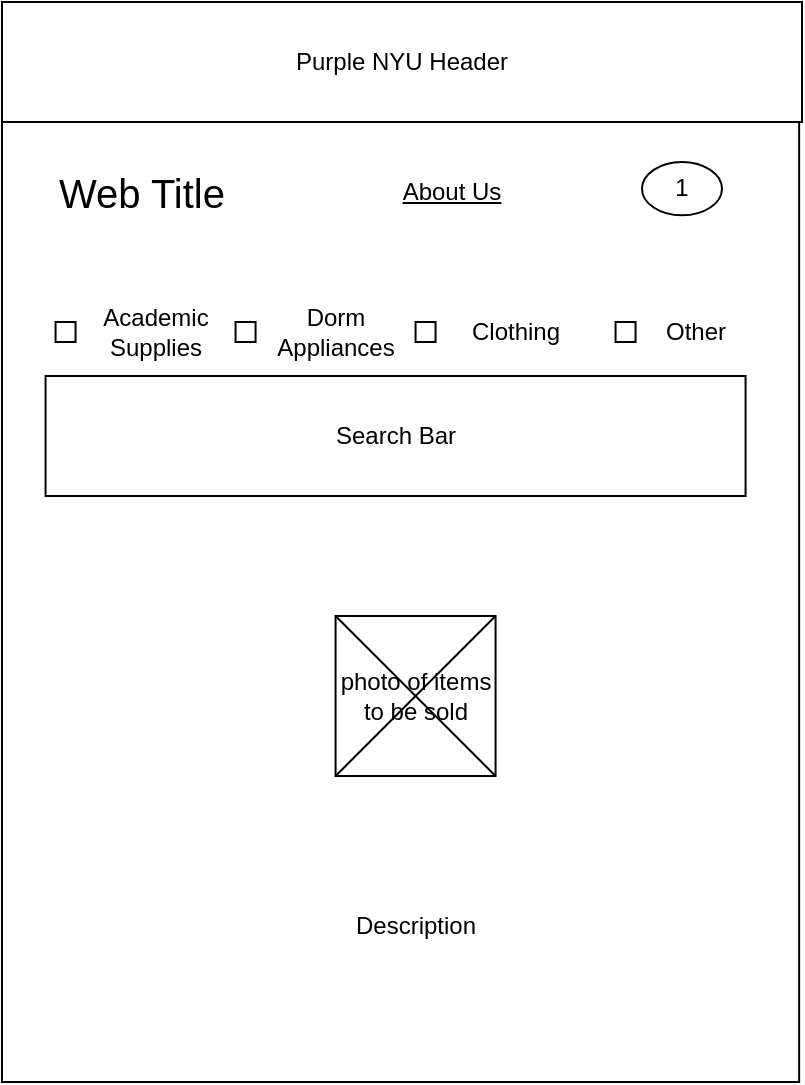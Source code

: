 <mxfile version="16.6.2" type="google"><diagram id="NxhQ8uELD6oKARxzNCUM" name="Page-1"><mxGraphModel dx="1343" dy="832" grid="1" gridSize="10" guides="1" tooltips="1" connect="1" arrows="1" fold="1" page="1" pageScale="1" pageWidth="850" pageHeight="1100" math="0" shadow="0"><root><mxCell id="0"/><mxCell id="1" parent="0"/><mxCell id="CVLNChl2CHtFoYUn4a8L-1" value="" style="rounded=0;whiteSpace=wrap;html=1;" vertex="1" parent="1"><mxGeometry x="670" y="80" width="398.57" height="540" as="geometry"/></mxCell><mxCell id="kHJc39hxuJQTu0zjO5Ph-11" value="Search Bar" style="rounded=0;whiteSpace=wrap;html=1;fontSize=12;" parent="1" vertex="1"><mxGeometry x="691.78" y="267" width="350" height="60" as="geometry"/></mxCell><mxCell id="kHJc39hxuJQTu0zjO5Ph-21" value="Other" style="text;html=1;strokeColor=none;fillColor=none;align=center;verticalAlign=middle;whiteSpace=wrap;rounded=0;fontSize=12;" parent="1" vertex="1"><mxGeometry x="986.78" y="230" width="60" height="30" as="geometry"/></mxCell><mxCell id="HqFK-wNKJ4bb4MxMpH9_-1" value="Academic Supplies" style="text;html=1;strokeColor=none;fillColor=none;align=center;verticalAlign=middle;whiteSpace=wrap;rounded=0;fontSize=12;" parent="1" vertex="1"><mxGeometry x="716.78" y="230" width="60" height="30" as="geometry"/></mxCell><mxCell id="HqFK-wNKJ4bb4MxMpH9_-2" value="Dorm Appliances" style="text;html=1;strokeColor=none;fillColor=none;align=center;verticalAlign=middle;whiteSpace=wrap;rounded=0;fontSize=12;" parent="1" vertex="1"><mxGeometry x="806.78" y="230" width="60" height="30" as="geometry"/></mxCell><mxCell id="HqFK-wNKJ4bb4MxMpH9_-3" value="Clothing" style="text;html=1;strokeColor=none;fillColor=none;align=center;verticalAlign=middle;whiteSpace=wrap;rounded=0;fontSize=12;" parent="1" vertex="1"><mxGeometry x="896.78" y="230" width="60" height="30" as="geometry"/></mxCell><mxCell id="HqFK-wNKJ4bb4MxMpH9_-4" value="" style="whiteSpace=wrap;html=1;aspect=fixed;" parent="1" vertex="1"><mxGeometry x="696.78" y="240" width="10" height="10" as="geometry"/></mxCell><mxCell id="HqFK-wNKJ4bb4MxMpH9_-5" value="" style="whiteSpace=wrap;html=1;aspect=fixed;" parent="1" vertex="1"><mxGeometry x="786.78" y="240" width="10" height="10" as="geometry"/></mxCell><mxCell id="HqFK-wNKJ4bb4MxMpH9_-6" value="" style="whiteSpace=wrap;html=1;aspect=fixed;" parent="1" vertex="1"><mxGeometry x="876.78" y="240" width="10" height="10" as="geometry"/></mxCell><mxCell id="HqFK-wNKJ4bb4MxMpH9_-7" value="" style="whiteSpace=wrap;html=1;aspect=fixed;" parent="1" vertex="1"><mxGeometry x="976.78" y="240" width="10" height="10" as="geometry"/></mxCell><mxCell id="8YZqzaClw26ftMeTdKFT-15" value="photo of items to be sold" style="whiteSpace=wrap;html=1;aspect=fixed;" parent="1" vertex="1"><mxGeometry x="836.78" y="387" width="80" height="80" as="geometry"/></mxCell><mxCell id="8YZqzaClw26ftMeTdKFT-16" value="" style="endArrow=none;html=1;rounded=0;entryX=1;entryY=0;entryDx=0;entryDy=0;exitX=0;exitY=1;exitDx=0;exitDy=0;" parent="1" source="8YZqzaClw26ftMeTdKFT-15" target="8YZqzaClw26ftMeTdKFT-15" edge="1"><mxGeometry width="50" height="50" relative="1" as="geometry"><mxPoint x="866.78" y="547" as="sourcePoint"/><mxPoint x="916.78" y="497" as="targetPoint"/></mxGeometry></mxCell><mxCell id="8YZqzaClw26ftMeTdKFT-17" value="" style="endArrow=none;html=1;rounded=0;exitX=0;exitY=0;exitDx=0;exitDy=0;entryX=1;entryY=1;entryDx=0;entryDy=0;" parent="1" source="8YZqzaClw26ftMeTdKFT-15" target="8YZqzaClw26ftMeTdKFT-15" edge="1"><mxGeometry width="50" height="50" relative="1" as="geometry"><mxPoint x="866.78" y="547" as="sourcePoint"/><mxPoint x="916.78" y="497" as="targetPoint"/></mxGeometry></mxCell><mxCell id="8YZqzaClw26ftMeTdKFT-18" value="Description" style="text;html=1;strokeColor=none;fillColor=none;align=center;verticalAlign=middle;whiteSpace=wrap;rounded=0;" parent="1" vertex="1"><mxGeometry x="846.78" y="527" width="60" height="30" as="geometry"/></mxCell><mxCell id="CVLNChl2CHtFoYUn4a8L-2" value="Purple NYU Header" style="rounded=0;whiteSpace=wrap;html=1;" vertex="1" parent="1"><mxGeometry x="670" y="80" width="400" height="60" as="geometry"/></mxCell><mxCell id="CVLNChl2CHtFoYUn4a8L-3" value="Web Title" style="text;html=1;strokeColor=none;fillColor=none;align=center;verticalAlign=middle;whiteSpace=wrap;rounded=0;fontSize=20;" vertex="1" parent="1"><mxGeometry x="690" y="160" width="100" height="30" as="geometry"/></mxCell><mxCell id="CVLNChl2CHtFoYUn4a8L-4" value="&lt;u&gt;About Us&lt;/u&gt;" style="text;html=1;strokeColor=none;fillColor=none;align=center;verticalAlign=middle;whiteSpace=wrap;rounded=0;fontSize=12;" vertex="1" parent="1"><mxGeometry x="865" y="160" width="60" height="30" as="geometry"/></mxCell><mxCell id="CVLNChl2CHtFoYUn4a8L-12" value="1" style="ellipse;whiteSpace=wrap;html=1;" vertex="1" parent="1"><mxGeometry x="990" y="160" width="40" height="26.67" as="geometry"/></mxCell></root></mxGraphModel></diagram></mxfile>